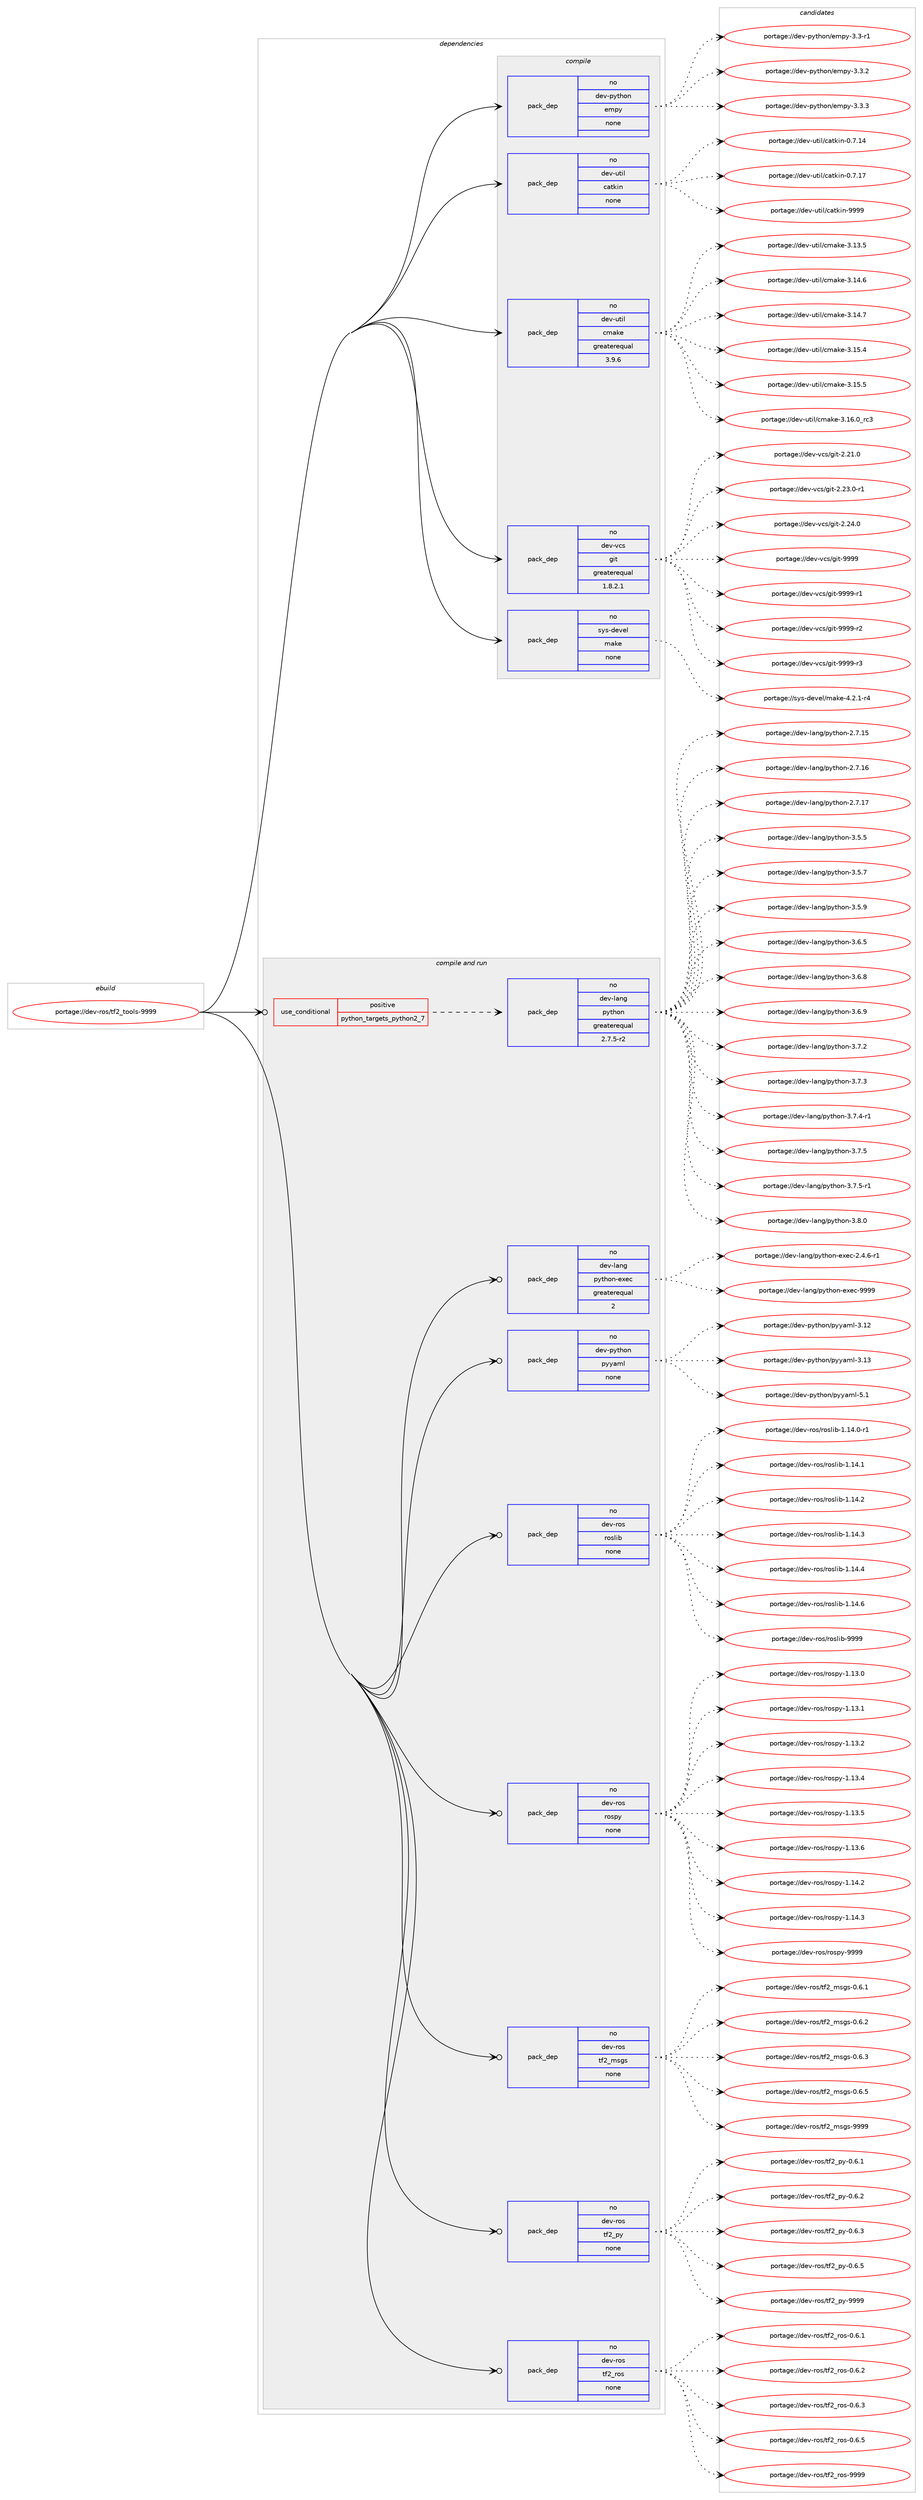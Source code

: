 digraph prolog {

# *************
# Graph options
# *************

newrank=true;
concentrate=true;
compound=true;
graph [rankdir=LR,fontname=Helvetica,fontsize=10,ranksep=1.5];#, ranksep=2.5, nodesep=0.2];
edge  [arrowhead=vee];
node  [fontname=Helvetica,fontsize=10];

# **********
# The ebuild
# **********

subgraph cluster_leftcol {
color=gray;
rank=same;
label=<<i>ebuild</i>>;
id [label="portage://dev-ros/tf2_tools-9999", color=red, width=4, href="../dev-ros/tf2_tools-9999.svg"];
}

# ****************
# The dependencies
# ****************

subgraph cluster_midcol {
color=gray;
label=<<i>dependencies</i>>;
subgraph cluster_compile {
fillcolor="#eeeeee";
style=filled;
label=<<i>compile</i>>;
subgraph pack157516 {
dependency206548 [label=<<TABLE BORDER="0" CELLBORDER="1" CELLSPACING="0" CELLPADDING="4" WIDTH="220"><TR><TD ROWSPAN="6" CELLPADDING="30">pack_dep</TD></TR><TR><TD WIDTH="110">no</TD></TR><TR><TD>dev-python</TD></TR><TR><TD>empy</TD></TR><TR><TD>none</TD></TR><TR><TD></TD></TR></TABLE>>, shape=none, color=blue];
}
id:e -> dependency206548:w [weight=20,style="solid",arrowhead="vee"];
subgraph pack157517 {
dependency206549 [label=<<TABLE BORDER="0" CELLBORDER="1" CELLSPACING="0" CELLPADDING="4" WIDTH="220"><TR><TD ROWSPAN="6" CELLPADDING="30">pack_dep</TD></TR><TR><TD WIDTH="110">no</TD></TR><TR><TD>dev-util</TD></TR><TR><TD>catkin</TD></TR><TR><TD>none</TD></TR><TR><TD></TD></TR></TABLE>>, shape=none, color=blue];
}
id:e -> dependency206549:w [weight=20,style="solid",arrowhead="vee"];
subgraph pack157518 {
dependency206550 [label=<<TABLE BORDER="0" CELLBORDER="1" CELLSPACING="0" CELLPADDING="4" WIDTH="220"><TR><TD ROWSPAN="6" CELLPADDING="30">pack_dep</TD></TR><TR><TD WIDTH="110">no</TD></TR><TR><TD>dev-util</TD></TR><TR><TD>cmake</TD></TR><TR><TD>greaterequal</TD></TR><TR><TD>3.9.6</TD></TR></TABLE>>, shape=none, color=blue];
}
id:e -> dependency206550:w [weight=20,style="solid",arrowhead="vee"];
subgraph pack157519 {
dependency206551 [label=<<TABLE BORDER="0" CELLBORDER="1" CELLSPACING="0" CELLPADDING="4" WIDTH="220"><TR><TD ROWSPAN="6" CELLPADDING="30">pack_dep</TD></TR><TR><TD WIDTH="110">no</TD></TR><TR><TD>dev-vcs</TD></TR><TR><TD>git</TD></TR><TR><TD>greaterequal</TD></TR><TR><TD>1.8.2.1</TD></TR></TABLE>>, shape=none, color=blue];
}
id:e -> dependency206551:w [weight=20,style="solid",arrowhead="vee"];
subgraph pack157520 {
dependency206552 [label=<<TABLE BORDER="0" CELLBORDER="1" CELLSPACING="0" CELLPADDING="4" WIDTH="220"><TR><TD ROWSPAN="6" CELLPADDING="30">pack_dep</TD></TR><TR><TD WIDTH="110">no</TD></TR><TR><TD>sys-devel</TD></TR><TR><TD>make</TD></TR><TR><TD>none</TD></TR><TR><TD></TD></TR></TABLE>>, shape=none, color=blue];
}
id:e -> dependency206552:w [weight=20,style="solid",arrowhead="vee"];
}
subgraph cluster_compileandrun {
fillcolor="#eeeeee";
style=filled;
label=<<i>compile and run</i>>;
subgraph cond45604 {
dependency206553 [label=<<TABLE BORDER="0" CELLBORDER="1" CELLSPACING="0" CELLPADDING="4"><TR><TD ROWSPAN="3" CELLPADDING="10">use_conditional</TD></TR><TR><TD>positive</TD></TR><TR><TD>python_targets_python2_7</TD></TR></TABLE>>, shape=none, color=red];
subgraph pack157521 {
dependency206554 [label=<<TABLE BORDER="0" CELLBORDER="1" CELLSPACING="0" CELLPADDING="4" WIDTH="220"><TR><TD ROWSPAN="6" CELLPADDING="30">pack_dep</TD></TR><TR><TD WIDTH="110">no</TD></TR><TR><TD>dev-lang</TD></TR><TR><TD>python</TD></TR><TR><TD>greaterequal</TD></TR><TR><TD>2.7.5-r2</TD></TR></TABLE>>, shape=none, color=blue];
}
dependency206553:e -> dependency206554:w [weight=20,style="dashed",arrowhead="vee"];
}
id:e -> dependency206553:w [weight=20,style="solid",arrowhead="odotvee"];
subgraph pack157522 {
dependency206555 [label=<<TABLE BORDER="0" CELLBORDER="1" CELLSPACING="0" CELLPADDING="4" WIDTH="220"><TR><TD ROWSPAN="6" CELLPADDING="30">pack_dep</TD></TR><TR><TD WIDTH="110">no</TD></TR><TR><TD>dev-lang</TD></TR><TR><TD>python-exec</TD></TR><TR><TD>greaterequal</TD></TR><TR><TD>2</TD></TR></TABLE>>, shape=none, color=blue];
}
id:e -> dependency206555:w [weight=20,style="solid",arrowhead="odotvee"];
subgraph pack157523 {
dependency206556 [label=<<TABLE BORDER="0" CELLBORDER="1" CELLSPACING="0" CELLPADDING="4" WIDTH="220"><TR><TD ROWSPAN="6" CELLPADDING="30">pack_dep</TD></TR><TR><TD WIDTH="110">no</TD></TR><TR><TD>dev-python</TD></TR><TR><TD>pyyaml</TD></TR><TR><TD>none</TD></TR><TR><TD></TD></TR></TABLE>>, shape=none, color=blue];
}
id:e -> dependency206556:w [weight=20,style="solid",arrowhead="odotvee"];
subgraph pack157524 {
dependency206557 [label=<<TABLE BORDER="0" CELLBORDER="1" CELLSPACING="0" CELLPADDING="4" WIDTH="220"><TR><TD ROWSPAN="6" CELLPADDING="30">pack_dep</TD></TR><TR><TD WIDTH="110">no</TD></TR><TR><TD>dev-ros</TD></TR><TR><TD>roslib</TD></TR><TR><TD>none</TD></TR><TR><TD></TD></TR></TABLE>>, shape=none, color=blue];
}
id:e -> dependency206557:w [weight=20,style="solid",arrowhead="odotvee"];
subgraph pack157525 {
dependency206558 [label=<<TABLE BORDER="0" CELLBORDER="1" CELLSPACING="0" CELLPADDING="4" WIDTH="220"><TR><TD ROWSPAN="6" CELLPADDING="30">pack_dep</TD></TR><TR><TD WIDTH="110">no</TD></TR><TR><TD>dev-ros</TD></TR><TR><TD>rospy</TD></TR><TR><TD>none</TD></TR><TR><TD></TD></TR></TABLE>>, shape=none, color=blue];
}
id:e -> dependency206558:w [weight=20,style="solid",arrowhead="odotvee"];
subgraph pack157526 {
dependency206559 [label=<<TABLE BORDER="0" CELLBORDER="1" CELLSPACING="0" CELLPADDING="4" WIDTH="220"><TR><TD ROWSPAN="6" CELLPADDING="30">pack_dep</TD></TR><TR><TD WIDTH="110">no</TD></TR><TR><TD>dev-ros</TD></TR><TR><TD>tf2_msgs</TD></TR><TR><TD>none</TD></TR><TR><TD></TD></TR></TABLE>>, shape=none, color=blue];
}
id:e -> dependency206559:w [weight=20,style="solid",arrowhead="odotvee"];
subgraph pack157527 {
dependency206560 [label=<<TABLE BORDER="0" CELLBORDER="1" CELLSPACING="0" CELLPADDING="4" WIDTH="220"><TR><TD ROWSPAN="6" CELLPADDING="30">pack_dep</TD></TR><TR><TD WIDTH="110">no</TD></TR><TR><TD>dev-ros</TD></TR><TR><TD>tf2_py</TD></TR><TR><TD>none</TD></TR><TR><TD></TD></TR></TABLE>>, shape=none, color=blue];
}
id:e -> dependency206560:w [weight=20,style="solid",arrowhead="odotvee"];
subgraph pack157528 {
dependency206561 [label=<<TABLE BORDER="0" CELLBORDER="1" CELLSPACING="0" CELLPADDING="4" WIDTH="220"><TR><TD ROWSPAN="6" CELLPADDING="30">pack_dep</TD></TR><TR><TD WIDTH="110">no</TD></TR><TR><TD>dev-ros</TD></TR><TR><TD>tf2_ros</TD></TR><TR><TD>none</TD></TR><TR><TD></TD></TR></TABLE>>, shape=none, color=blue];
}
id:e -> dependency206561:w [weight=20,style="solid",arrowhead="odotvee"];
}
subgraph cluster_run {
fillcolor="#eeeeee";
style=filled;
label=<<i>run</i>>;
}
}

# **************
# The candidates
# **************

subgraph cluster_choices {
rank=same;
color=gray;
label=<<i>candidates</i>>;

subgraph choice157516 {
color=black;
nodesep=1;
choiceportage1001011184511212111610411111047101109112121455146514511449 [label="portage://dev-python/empy-3.3-r1", color=red, width=4,href="../dev-python/empy-3.3-r1.svg"];
choiceportage1001011184511212111610411111047101109112121455146514650 [label="portage://dev-python/empy-3.3.2", color=red, width=4,href="../dev-python/empy-3.3.2.svg"];
choiceportage1001011184511212111610411111047101109112121455146514651 [label="portage://dev-python/empy-3.3.3", color=red, width=4,href="../dev-python/empy-3.3.3.svg"];
dependency206548:e -> choiceportage1001011184511212111610411111047101109112121455146514511449:w [style=dotted,weight="100"];
dependency206548:e -> choiceportage1001011184511212111610411111047101109112121455146514650:w [style=dotted,weight="100"];
dependency206548:e -> choiceportage1001011184511212111610411111047101109112121455146514651:w [style=dotted,weight="100"];
}
subgraph choice157517 {
color=black;
nodesep=1;
choiceportage1001011184511711610510847999711610710511045484655464952 [label="portage://dev-util/catkin-0.7.14", color=red, width=4,href="../dev-util/catkin-0.7.14.svg"];
choiceportage1001011184511711610510847999711610710511045484655464955 [label="portage://dev-util/catkin-0.7.17", color=red, width=4,href="../dev-util/catkin-0.7.17.svg"];
choiceportage100101118451171161051084799971161071051104557575757 [label="portage://dev-util/catkin-9999", color=red, width=4,href="../dev-util/catkin-9999.svg"];
dependency206549:e -> choiceportage1001011184511711610510847999711610710511045484655464952:w [style=dotted,weight="100"];
dependency206549:e -> choiceportage1001011184511711610510847999711610710511045484655464955:w [style=dotted,weight="100"];
dependency206549:e -> choiceportage100101118451171161051084799971161071051104557575757:w [style=dotted,weight="100"];
}
subgraph choice157518 {
color=black;
nodesep=1;
choiceportage1001011184511711610510847991099710710145514649514653 [label="portage://dev-util/cmake-3.13.5", color=red, width=4,href="../dev-util/cmake-3.13.5.svg"];
choiceportage1001011184511711610510847991099710710145514649524654 [label="portage://dev-util/cmake-3.14.6", color=red, width=4,href="../dev-util/cmake-3.14.6.svg"];
choiceportage1001011184511711610510847991099710710145514649524655 [label="portage://dev-util/cmake-3.14.7", color=red, width=4,href="../dev-util/cmake-3.14.7.svg"];
choiceportage1001011184511711610510847991099710710145514649534652 [label="portage://dev-util/cmake-3.15.4", color=red, width=4,href="../dev-util/cmake-3.15.4.svg"];
choiceportage1001011184511711610510847991099710710145514649534653 [label="portage://dev-util/cmake-3.15.5", color=red, width=4,href="../dev-util/cmake-3.15.5.svg"];
choiceportage1001011184511711610510847991099710710145514649544648951149951 [label="portage://dev-util/cmake-3.16.0_rc3", color=red, width=4,href="../dev-util/cmake-3.16.0_rc3.svg"];
dependency206550:e -> choiceportage1001011184511711610510847991099710710145514649514653:w [style=dotted,weight="100"];
dependency206550:e -> choiceportage1001011184511711610510847991099710710145514649524654:w [style=dotted,weight="100"];
dependency206550:e -> choiceportage1001011184511711610510847991099710710145514649524655:w [style=dotted,weight="100"];
dependency206550:e -> choiceportage1001011184511711610510847991099710710145514649534652:w [style=dotted,weight="100"];
dependency206550:e -> choiceportage1001011184511711610510847991099710710145514649534653:w [style=dotted,weight="100"];
dependency206550:e -> choiceportage1001011184511711610510847991099710710145514649544648951149951:w [style=dotted,weight="100"];
}
subgraph choice157519 {
color=black;
nodesep=1;
choiceportage10010111845118991154710310511645504650494648 [label="portage://dev-vcs/git-2.21.0", color=red, width=4,href="../dev-vcs/git-2.21.0.svg"];
choiceportage100101118451189911547103105116455046505146484511449 [label="portage://dev-vcs/git-2.23.0-r1", color=red, width=4,href="../dev-vcs/git-2.23.0-r1.svg"];
choiceportage10010111845118991154710310511645504650524648 [label="portage://dev-vcs/git-2.24.0", color=red, width=4,href="../dev-vcs/git-2.24.0.svg"];
choiceportage1001011184511899115471031051164557575757 [label="portage://dev-vcs/git-9999", color=red, width=4,href="../dev-vcs/git-9999.svg"];
choiceportage10010111845118991154710310511645575757574511449 [label="portage://dev-vcs/git-9999-r1", color=red, width=4,href="../dev-vcs/git-9999-r1.svg"];
choiceportage10010111845118991154710310511645575757574511450 [label="portage://dev-vcs/git-9999-r2", color=red, width=4,href="../dev-vcs/git-9999-r2.svg"];
choiceportage10010111845118991154710310511645575757574511451 [label="portage://dev-vcs/git-9999-r3", color=red, width=4,href="../dev-vcs/git-9999-r3.svg"];
dependency206551:e -> choiceportage10010111845118991154710310511645504650494648:w [style=dotted,weight="100"];
dependency206551:e -> choiceportage100101118451189911547103105116455046505146484511449:w [style=dotted,weight="100"];
dependency206551:e -> choiceportage10010111845118991154710310511645504650524648:w [style=dotted,weight="100"];
dependency206551:e -> choiceportage1001011184511899115471031051164557575757:w [style=dotted,weight="100"];
dependency206551:e -> choiceportage10010111845118991154710310511645575757574511449:w [style=dotted,weight="100"];
dependency206551:e -> choiceportage10010111845118991154710310511645575757574511450:w [style=dotted,weight="100"];
dependency206551:e -> choiceportage10010111845118991154710310511645575757574511451:w [style=dotted,weight="100"];
}
subgraph choice157520 {
color=black;
nodesep=1;
choiceportage1151211154510010111810110847109971071014552465046494511452 [label="portage://sys-devel/make-4.2.1-r4", color=red, width=4,href="../sys-devel/make-4.2.1-r4.svg"];
dependency206552:e -> choiceportage1151211154510010111810110847109971071014552465046494511452:w [style=dotted,weight="100"];
}
subgraph choice157521 {
color=black;
nodesep=1;
choiceportage10010111845108971101034711212111610411111045504655464953 [label="portage://dev-lang/python-2.7.15", color=red, width=4,href="../dev-lang/python-2.7.15.svg"];
choiceportage10010111845108971101034711212111610411111045504655464954 [label="portage://dev-lang/python-2.7.16", color=red, width=4,href="../dev-lang/python-2.7.16.svg"];
choiceportage10010111845108971101034711212111610411111045504655464955 [label="portage://dev-lang/python-2.7.17", color=red, width=4,href="../dev-lang/python-2.7.17.svg"];
choiceportage100101118451089711010347112121116104111110455146534653 [label="portage://dev-lang/python-3.5.5", color=red, width=4,href="../dev-lang/python-3.5.5.svg"];
choiceportage100101118451089711010347112121116104111110455146534655 [label="portage://dev-lang/python-3.5.7", color=red, width=4,href="../dev-lang/python-3.5.7.svg"];
choiceportage100101118451089711010347112121116104111110455146534657 [label="portage://dev-lang/python-3.5.9", color=red, width=4,href="../dev-lang/python-3.5.9.svg"];
choiceportage100101118451089711010347112121116104111110455146544653 [label="portage://dev-lang/python-3.6.5", color=red, width=4,href="../dev-lang/python-3.6.5.svg"];
choiceportage100101118451089711010347112121116104111110455146544656 [label="portage://dev-lang/python-3.6.8", color=red, width=4,href="../dev-lang/python-3.6.8.svg"];
choiceportage100101118451089711010347112121116104111110455146544657 [label="portage://dev-lang/python-3.6.9", color=red, width=4,href="../dev-lang/python-3.6.9.svg"];
choiceportage100101118451089711010347112121116104111110455146554650 [label="portage://dev-lang/python-3.7.2", color=red, width=4,href="../dev-lang/python-3.7.2.svg"];
choiceportage100101118451089711010347112121116104111110455146554651 [label="portage://dev-lang/python-3.7.3", color=red, width=4,href="../dev-lang/python-3.7.3.svg"];
choiceportage1001011184510897110103471121211161041111104551465546524511449 [label="portage://dev-lang/python-3.7.4-r1", color=red, width=4,href="../dev-lang/python-3.7.4-r1.svg"];
choiceportage100101118451089711010347112121116104111110455146554653 [label="portage://dev-lang/python-3.7.5", color=red, width=4,href="../dev-lang/python-3.7.5.svg"];
choiceportage1001011184510897110103471121211161041111104551465546534511449 [label="portage://dev-lang/python-3.7.5-r1", color=red, width=4,href="../dev-lang/python-3.7.5-r1.svg"];
choiceportage100101118451089711010347112121116104111110455146564648 [label="portage://dev-lang/python-3.8.0", color=red, width=4,href="../dev-lang/python-3.8.0.svg"];
dependency206554:e -> choiceportage10010111845108971101034711212111610411111045504655464953:w [style=dotted,weight="100"];
dependency206554:e -> choiceportage10010111845108971101034711212111610411111045504655464954:w [style=dotted,weight="100"];
dependency206554:e -> choiceportage10010111845108971101034711212111610411111045504655464955:w [style=dotted,weight="100"];
dependency206554:e -> choiceportage100101118451089711010347112121116104111110455146534653:w [style=dotted,weight="100"];
dependency206554:e -> choiceportage100101118451089711010347112121116104111110455146534655:w [style=dotted,weight="100"];
dependency206554:e -> choiceportage100101118451089711010347112121116104111110455146534657:w [style=dotted,weight="100"];
dependency206554:e -> choiceportage100101118451089711010347112121116104111110455146544653:w [style=dotted,weight="100"];
dependency206554:e -> choiceportage100101118451089711010347112121116104111110455146544656:w [style=dotted,weight="100"];
dependency206554:e -> choiceportage100101118451089711010347112121116104111110455146544657:w [style=dotted,weight="100"];
dependency206554:e -> choiceportage100101118451089711010347112121116104111110455146554650:w [style=dotted,weight="100"];
dependency206554:e -> choiceportage100101118451089711010347112121116104111110455146554651:w [style=dotted,weight="100"];
dependency206554:e -> choiceportage1001011184510897110103471121211161041111104551465546524511449:w [style=dotted,weight="100"];
dependency206554:e -> choiceportage100101118451089711010347112121116104111110455146554653:w [style=dotted,weight="100"];
dependency206554:e -> choiceportage1001011184510897110103471121211161041111104551465546534511449:w [style=dotted,weight="100"];
dependency206554:e -> choiceportage100101118451089711010347112121116104111110455146564648:w [style=dotted,weight="100"];
}
subgraph choice157522 {
color=black;
nodesep=1;
choiceportage10010111845108971101034711212111610411111045101120101994550465246544511449 [label="portage://dev-lang/python-exec-2.4.6-r1", color=red, width=4,href="../dev-lang/python-exec-2.4.6-r1.svg"];
choiceportage10010111845108971101034711212111610411111045101120101994557575757 [label="portage://dev-lang/python-exec-9999", color=red, width=4,href="../dev-lang/python-exec-9999.svg"];
dependency206555:e -> choiceportage10010111845108971101034711212111610411111045101120101994550465246544511449:w [style=dotted,weight="100"];
dependency206555:e -> choiceportage10010111845108971101034711212111610411111045101120101994557575757:w [style=dotted,weight="100"];
}
subgraph choice157523 {
color=black;
nodesep=1;
choiceportage1001011184511212111610411111047112121121971091084551464950 [label="portage://dev-python/pyyaml-3.12", color=red, width=4,href="../dev-python/pyyaml-3.12.svg"];
choiceportage1001011184511212111610411111047112121121971091084551464951 [label="portage://dev-python/pyyaml-3.13", color=red, width=4,href="../dev-python/pyyaml-3.13.svg"];
choiceportage10010111845112121116104111110471121211219710910845534649 [label="portage://dev-python/pyyaml-5.1", color=red, width=4,href="../dev-python/pyyaml-5.1.svg"];
dependency206556:e -> choiceportage1001011184511212111610411111047112121121971091084551464950:w [style=dotted,weight="100"];
dependency206556:e -> choiceportage1001011184511212111610411111047112121121971091084551464951:w [style=dotted,weight="100"];
dependency206556:e -> choiceportage10010111845112121116104111110471121211219710910845534649:w [style=dotted,weight="100"];
}
subgraph choice157524 {
color=black;
nodesep=1;
choiceportage100101118451141111154711411111510810598454946495246484511449 [label="portage://dev-ros/roslib-1.14.0-r1", color=red, width=4,href="../dev-ros/roslib-1.14.0-r1.svg"];
choiceportage10010111845114111115471141111151081059845494649524649 [label="portage://dev-ros/roslib-1.14.1", color=red, width=4,href="../dev-ros/roslib-1.14.1.svg"];
choiceportage10010111845114111115471141111151081059845494649524650 [label="portage://dev-ros/roslib-1.14.2", color=red, width=4,href="../dev-ros/roslib-1.14.2.svg"];
choiceportage10010111845114111115471141111151081059845494649524651 [label="portage://dev-ros/roslib-1.14.3", color=red, width=4,href="../dev-ros/roslib-1.14.3.svg"];
choiceportage10010111845114111115471141111151081059845494649524652 [label="portage://dev-ros/roslib-1.14.4", color=red, width=4,href="../dev-ros/roslib-1.14.4.svg"];
choiceportage10010111845114111115471141111151081059845494649524654 [label="portage://dev-ros/roslib-1.14.6", color=red, width=4,href="../dev-ros/roslib-1.14.6.svg"];
choiceportage1001011184511411111547114111115108105984557575757 [label="portage://dev-ros/roslib-9999", color=red, width=4,href="../dev-ros/roslib-9999.svg"];
dependency206557:e -> choiceportage100101118451141111154711411111510810598454946495246484511449:w [style=dotted,weight="100"];
dependency206557:e -> choiceportage10010111845114111115471141111151081059845494649524649:w [style=dotted,weight="100"];
dependency206557:e -> choiceportage10010111845114111115471141111151081059845494649524650:w [style=dotted,weight="100"];
dependency206557:e -> choiceportage10010111845114111115471141111151081059845494649524651:w [style=dotted,weight="100"];
dependency206557:e -> choiceportage10010111845114111115471141111151081059845494649524652:w [style=dotted,weight="100"];
dependency206557:e -> choiceportage10010111845114111115471141111151081059845494649524654:w [style=dotted,weight="100"];
dependency206557:e -> choiceportage1001011184511411111547114111115108105984557575757:w [style=dotted,weight="100"];
}
subgraph choice157525 {
color=black;
nodesep=1;
choiceportage100101118451141111154711411111511212145494649514648 [label="portage://dev-ros/rospy-1.13.0", color=red, width=4,href="../dev-ros/rospy-1.13.0.svg"];
choiceportage100101118451141111154711411111511212145494649514649 [label="portage://dev-ros/rospy-1.13.1", color=red, width=4,href="../dev-ros/rospy-1.13.1.svg"];
choiceportage100101118451141111154711411111511212145494649514650 [label="portage://dev-ros/rospy-1.13.2", color=red, width=4,href="../dev-ros/rospy-1.13.2.svg"];
choiceportage100101118451141111154711411111511212145494649514652 [label="portage://dev-ros/rospy-1.13.4", color=red, width=4,href="../dev-ros/rospy-1.13.4.svg"];
choiceportage100101118451141111154711411111511212145494649514653 [label="portage://dev-ros/rospy-1.13.5", color=red, width=4,href="../dev-ros/rospy-1.13.5.svg"];
choiceportage100101118451141111154711411111511212145494649514654 [label="portage://dev-ros/rospy-1.13.6", color=red, width=4,href="../dev-ros/rospy-1.13.6.svg"];
choiceportage100101118451141111154711411111511212145494649524650 [label="portage://dev-ros/rospy-1.14.2", color=red, width=4,href="../dev-ros/rospy-1.14.2.svg"];
choiceportage100101118451141111154711411111511212145494649524651 [label="portage://dev-ros/rospy-1.14.3", color=red, width=4,href="../dev-ros/rospy-1.14.3.svg"];
choiceportage10010111845114111115471141111151121214557575757 [label="portage://dev-ros/rospy-9999", color=red, width=4,href="../dev-ros/rospy-9999.svg"];
dependency206558:e -> choiceportage100101118451141111154711411111511212145494649514648:w [style=dotted,weight="100"];
dependency206558:e -> choiceportage100101118451141111154711411111511212145494649514649:w [style=dotted,weight="100"];
dependency206558:e -> choiceportage100101118451141111154711411111511212145494649514650:w [style=dotted,weight="100"];
dependency206558:e -> choiceportage100101118451141111154711411111511212145494649514652:w [style=dotted,weight="100"];
dependency206558:e -> choiceportage100101118451141111154711411111511212145494649514653:w [style=dotted,weight="100"];
dependency206558:e -> choiceportage100101118451141111154711411111511212145494649514654:w [style=dotted,weight="100"];
dependency206558:e -> choiceportage100101118451141111154711411111511212145494649524650:w [style=dotted,weight="100"];
dependency206558:e -> choiceportage100101118451141111154711411111511212145494649524651:w [style=dotted,weight="100"];
dependency206558:e -> choiceportage10010111845114111115471141111151121214557575757:w [style=dotted,weight="100"];
}
subgraph choice157526 {
color=black;
nodesep=1;
choiceportage10010111845114111115471161025095109115103115454846544649 [label="portage://dev-ros/tf2_msgs-0.6.1", color=red, width=4,href="../dev-ros/tf2_msgs-0.6.1.svg"];
choiceportage10010111845114111115471161025095109115103115454846544650 [label="portage://dev-ros/tf2_msgs-0.6.2", color=red, width=4,href="../dev-ros/tf2_msgs-0.6.2.svg"];
choiceportage10010111845114111115471161025095109115103115454846544651 [label="portage://dev-ros/tf2_msgs-0.6.3", color=red, width=4,href="../dev-ros/tf2_msgs-0.6.3.svg"];
choiceportage10010111845114111115471161025095109115103115454846544653 [label="portage://dev-ros/tf2_msgs-0.6.5", color=red, width=4,href="../dev-ros/tf2_msgs-0.6.5.svg"];
choiceportage100101118451141111154711610250951091151031154557575757 [label="portage://dev-ros/tf2_msgs-9999", color=red, width=4,href="../dev-ros/tf2_msgs-9999.svg"];
dependency206559:e -> choiceportage10010111845114111115471161025095109115103115454846544649:w [style=dotted,weight="100"];
dependency206559:e -> choiceportage10010111845114111115471161025095109115103115454846544650:w [style=dotted,weight="100"];
dependency206559:e -> choiceportage10010111845114111115471161025095109115103115454846544651:w [style=dotted,weight="100"];
dependency206559:e -> choiceportage10010111845114111115471161025095109115103115454846544653:w [style=dotted,weight="100"];
dependency206559:e -> choiceportage100101118451141111154711610250951091151031154557575757:w [style=dotted,weight="100"];
}
subgraph choice157527 {
color=black;
nodesep=1;
choiceportage10010111845114111115471161025095112121454846544649 [label="portage://dev-ros/tf2_py-0.6.1", color=red, width=4,href="../dev-ros/tf2_py-0.6.1.svg"];
choiceportage10010111845114111115471161025095112121454846544650 [label="portage://dev-ros/tf2_py-0.6.2", color=red, width=4,href="../dev-ros/tf2_py-0.6.2.svg"];
choiceportage10010111845114111115471161025095112121454846544651 [label="portage://dev-ros/tf2_py-0.6.3", color=red, width=4,href="../dev-ros/tf2_py-0.6.3.svg"];
choiceportage10010111845114111115471161025095112121454846544653 [label="portage://dev-ros/tf2_py-0.6.5", color=red, width=4,href="../dev-ros/tf2_py-0.6.5.svg"];
choiceportage100101118451141111154711610250951121214557575757 [label="portage://dev-ros/tf2_py-9999", color=red, width=4,href="../dev-ros/tf2_py-9999.svg"];
dependency206560:e -> choiceportage10010111845114111115471161025095112121454846544649:w [style=dotted,weight="100"];
dependency206560:e -> choiceportage10010111845114111115471161025095112121454846544650:w [style=dotted,weight="100"];
dependency206560:e -> choiceportage10010111845114111115471161025095112121454846544651:w [style=dotted,weight="100"];
dependency206560:e -> choiceportage10010111845114111115471161025095112121454846544653:w [style=dotted,weight="100"];
dependency206560:e -> choiceportage100101118451141111154711610250951121214557575757:w [style=dotted,weight="100"];
}
subgraph choice157528 {
color=black;
nodesep=1;
choiceportage10010111845114111115471161025095114111115454846544649 [label="portage://dev-ros/tf2_ros-0.6.1", color=red, width=4,href="../dev-ros/tf2_ros-0.6.1.svg"];
choiceportage10010111845114111115471161025095114111115454846544650 [label="portage://dev-ros/tf2_ros-0.6.2", color=red, width=4,href="../dev-ros/tf2_ros-0.6.2.svg"];
choiceportage10010111845114111115471161025095114111115454846544651 [label="portage://dev-ros/tf2_ros-0.6.3", color=red, width=4,href="../dev-ros/tf2_ros-0.6.3.svg"];
choiceportage10010111845114111115471161025095114111115454846544653 [label="portage://dev-ros/tf2_ros-0.6.5", color=red, width=4,href="../dev-ros/tf2_ros-0.6.5.svg"];
choiceportage100101118451141111154711610250951141111154557575757 [label="portage://dev-ros/tf2_ros-9999", color=red, width=4,href="../dev-ros/tf2_ros-9999.svg"];
dependency206561:e -> choiceportage10010111845114111115471161025095114111115454846544649:w [style=dotted,weight="100"];
dependency206561:e -> choiceportage10010111845114111115471161025095114111115454846544650:w [style=dotted,weight="100"];
dependency206561:e -> choiceportage10010111845114111115471161025095114111115454846544651:w [style=dotted,weight="100"];
dependency206561:e -> choiceportage10010111845114111115471161025095114111115454846544653:w [style=dotted,weight="100"];
dependency206561:e -> choiceportage100101118451141111154711610250951141111154557575757:w [style=dotted,weight="100"];
}
}

}
